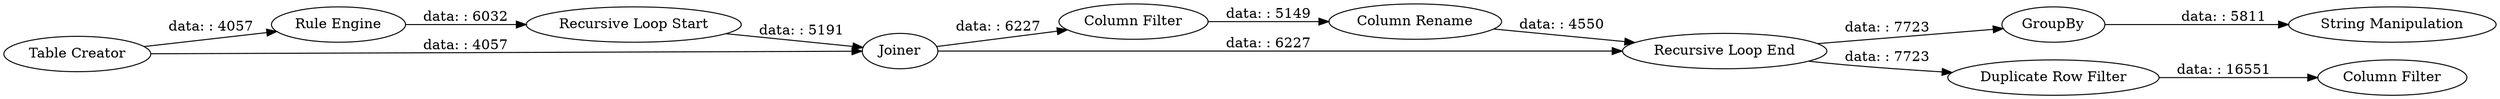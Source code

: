 digraph {
	"5951461316663794426_12" [label="Column Filter"]
	"5951461316663794426_9" [label=GroupBy]
	"5951461316663794426_13" [label="String Manipulation"]
	"5951461316663794426_3" [label="Recursive Loop Start"]
	"5951461316663794426_6" [label="Column Filter"]
	"5951461316663794426_7" [label="Column Rename"]
	"5951461316663794426_1" [label="Table Creator"]
	"5951461316663794426_5" [label="Recursive Loop End"]
	"5951461316663794426_8" [label="Rule Engine"]
	"5951461316663794426_10" [label="Duplicate Row Filter"]
	"5951461316663794426_4" [label=Joiner]
	"5951461316663794426_1" -> "5951461316663794426_4" [label="data: : 4057"]
	"5951461316663794426_7" -> "5951461316663794426_5" [label="data: : 4550"]
	"5951461316663794426_5" -> "5951461316663794426_10" [label="data: : 7723"]
	"5951461316663794426_8" -> "5951461316663794426_3" [label="data: : 6032"]
	"5951461316663794426_3" -> "5951461316663794426_4" [label="data: : 5191"]
	"5951461316663794426_1" -> "5951461316663794426_8" [label="data: : 4057"]
	"5951461316663794426_4" -> "5951461316663794426_6" [label="data: : 6227"]
	"5951461316663794426_9" -> "5951461316663794426_13" [label="data: : 5811"]
	"5951461316663794426_6" -> "5951461316663794426_7" [label="data: : 5149"]
	"5951461316663794426_10" -> "5951461316663794426_12" [label="data: : 16551"]
	"5951461316663794426_4" -> "5951461316663794426_5" [label="data: : 6227"]
	"5951461316663794426_5" -> "5951461316663794426_9" [label="data: : 7723"]
	rankdir=LR
}

